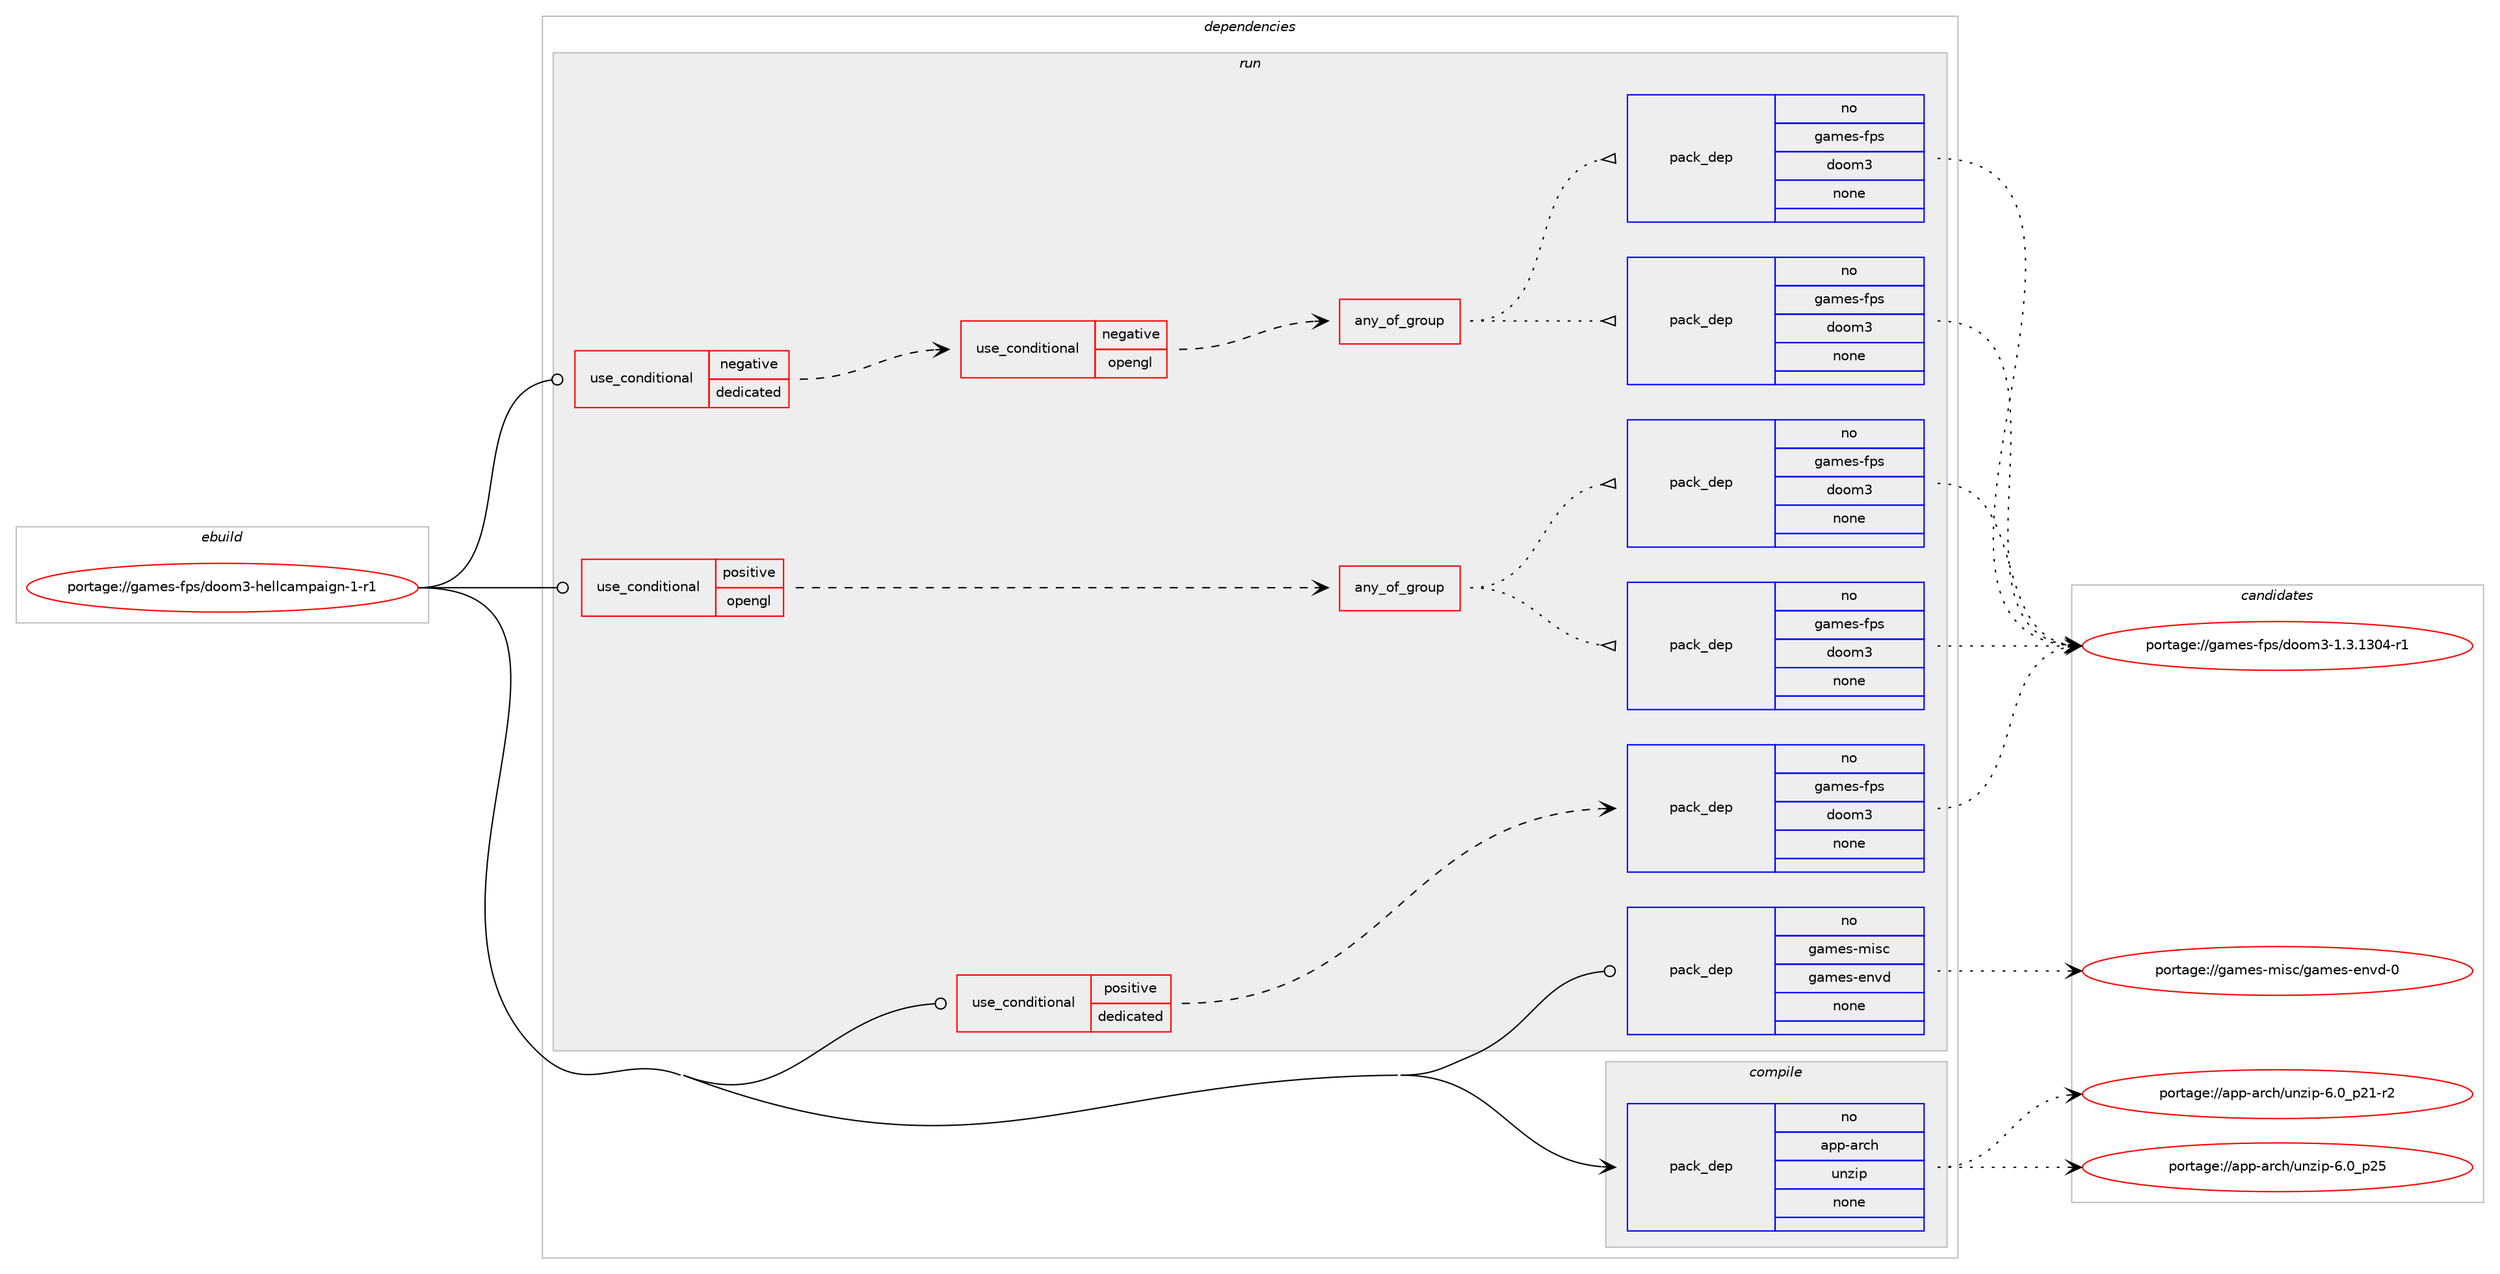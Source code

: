 digraph prolog {

# *************
# Graph options
# *************

newrank=true;
concentrate=true;
compound=true;
graph [rankdir=LR,fontname=Helvetica,fontsize=10,ranksep=1.5];#, ranksep=2.5, nodesep=0.2];
edge  [arrowhead=vee];
node  [fontname=Helvetica,fontsize=10];

# **********
# The ebuild
# **********

subgraph cluster_leftcol {
color=gray;
rank=same;
label=<<i>ebuild</i>>;
id [label="portage://games-fps/doom3-hellcampaign-1-r1", color=red, width=4, href="../games-fps/doom3-hellcampaign-1-r1.svg"];
}

# ****************
# The dependencies
# ****************

subgraph cluster_midcol {
color=gray;
label=<<i>dependencies</i>>;
subgraph cluster_compile {
fillcolor="#eeeeee";
style=filled;
label=<<i>compile</i>>;
subgraph pack195672 {
dependency272681 [label=<<TABLE BORDER="0" CELLBORDER="1" CELLSPACING="0" CELLPADDING="4" WIDTH="220"><TR><TD ROWSPAN="6" CELLPADDING="30">pack_dep</TD></TR><TR><TD WIDTH="110">no</TD></TR><TR><TD>app-arch</TD></TR><TR><TD>unzip</TD></TR><TR><TD>none</TD></TR><TR><TD></TD></TR></TABLE>>, shape=none, color=blue];
}
id:e -> dependency272681:w [weight=20,style="solid",arrowhead="vee"];
}
subgraph cluster_compileandrun {
fillcolor="#eeeeee";
style=filled;
label=<<i>compile and run</i>>;
}
subgraph cluster_run {
fillcolor="#eeeeee";
style=filled;
label=<<i>run</i>>;
subgraph cond73156 {
dependency272682 [label=<<TABLE BORDER="0" CELLBORDER="1" CELLSPACING="0" CELLPADDING="4"><TR><TD ROWSPAN="3" CELLPADDING="10">use_conditional</TD></TR><TR><TD>negative</TD></TR><TR><TD>dedicated</TD></TR></TABLE>>, shape=none, color=red];
subgraph cond73157 {
dependency272683 [label=<<TABLE BORDER="0" CELLBORDER="1" CELLSPACING="0" CELLPADDING="4"><TR><TD ROWSPAN="3" CELLPADDING="10">use_conditional</TD></TR><TR><TD>negative</TD></TR><TR><TD>opengl</TD></TR></TABLE>>, shape=none, color=red];
subgraph any3779 {
dependency272684 [label=<<TABLE BORDER="0" CELLBORDER="1" CELLSPACING="0" CELLPADDING="4"><TR><TD CELLPADDING="10">any_of_group</TD></TR></TABLE>>, shape=none, color=red];subgraph pack195673 {
dependency272685 [label=<<TABLE BORDER="0" CELLBORDER="1" CELLSPACING="0" CELLPADDING="4" WIDTH="220"><TR><TD ROWSPAN="6" CELLPADDING="30">pack_dep</TD></TR><TR><TD WIDTH="110">no</TD></TR><TR><TD>games-fps</TD></TR><TR><TD>doom3</TD></TR><TR><TD>none</TD></TR><TR><TD></TD></TR></TABLE>>, shape=none, color=blue];
}
dependency272684:e -> dependency272685:w [weight=20,style="dotted",arrowhead="oinv"];
subgraph pack195674 {
dependency272686 [label=<<TABLE BORDER="0" CELLBORDER="1" CELLSPACING="0" CELLPADDING="4" WIDTH="220"><TR><TD ROWSPAN="6" CELLPADDING="30">pack_dep</TD></TR><TR><TD WIDTH="110">no</TD></TR><TR><TD>games-fps</TD></TR><TR><TD>doom3</TD></TR><TR><TD>none</TD></TR><TR><TD></TD></TR></TABLE>>, shape=none, color=blue];
}
dependency272684:e -> dependency272686:w [weight=20,style="dotted",arrowhead="oinv"];
}
dependency272683:e -> dependency272684:w [weight=20,style="dashed",arrowhead="vee"];
}
dependency272682:e -> dependency272683:w [weight=20,style="dashed",arrowhead="vee"];
}
id:e -> dependency272682:w [weight=20,style="solid",arrowhead="odot"];
subgraph cond73158 {
dependency272687 [label=<<TABLE BORDER="0" CELLBORDER="1" CELLSPACING="0" CELLPADDING="4"><TR><TD ROWSPAN="3" CELLPADDING="10">use_conditional</TD></TR><TR><TD>positive</TD></TR><TR><TD>dedicated</TD></TR></TABLE>>, shape=none, color=red];
subgraph pack195675 {
dependency272688 [label=<<TABLE BORDER="0" CELLBORDER="1" CELLSPACING="0" CELLPADDING="4" WIDTH="220"><TR><TD ROWSPAN="6" CELLPADDING="30">pack_dep</TD></TR><TR><TD WIDTH="110">no</TD></TR><TR><TD>games-fps</TD></TR><TR><TD>doom3</TD></TR><TR><TD>none</TD></TR><TR><TD></TD></TR></TABLE>>, shape=none, color=blue];
}
dependency272687:e -> dependency272688:w [weight=20,style="dashed",arrowhead="vee"];
}
id:e -> dependency272687:w [weight=20,style="solid",arrowhead="odot"];
subgraph cond73159 {
dependency272689 [label=<<TABLE BORDER="0" CELLBORDER="1" CELLSPACING="0" CELLPADDING="4"><TR><TD ROWSPAN="3" CELLPADDING="10">use_conditional</TD></TR><TR><TD>positive</TD></TR><TR><TD>opengl</TD></TR></TABLE>>, shape=none, color=red];
subgraph any3780 {
dependency272690 [label=<<TABLE BORDER="0" CELLBORDER="1" CELLSPACING="0" CELLPADDING="4"><TR><TD CELLPADDING="10">any_of_group</TD></TR></TABLE>>, shape=none, color=red];subgraph pack195676 {
dependency272691 [label=<<TABLE BORDER="0" CELLBORDER="1" CELLSPACING="0" CELLPADDING="4" WIDTH="220"><TR><TD ROWSPAN="6" CELLPADDING="30">pack_dep</TD></TR><TR><TD WIDTH="110">no</TD></TR><TR><TD>games-fps</TD></TR><TR><TD>doom3</TD></TR><TR><TD>none</TD></TR><TR><TD></TD></TR></TABLE>>, shape=none, color=blue];
}
dependency272690:e -> dependency272691:w [weight=20,style="dotted",arrowhead="oinv"];
subgraph pack195677 {
dependency272692 [label=<<TABLE BORDER="0" CELLBORDER="1" CELLSPACING="0" CELLPADDING="4" WIDTH="220"><TR><TD ROWSPAN="6" CELLPADDING="30">pack_dep</TD></TR><TR><TD WIDTH="110">no</TD></TR><TR><TD>games-fps</TD></TR><TR><TD>doom3</TD></TR><TR><TD>none</TD></TR><TR><TD></TD></TR></TABLE>>, shape=none, color=blue];
}
dependency272690:e -> dependency272692:w [weight=20,style="dotted",arrowhead="oinv"];
}
dependency272689:e -> dependency272690:w [weight=20,style="dashed",arrowhead="vee"];
}
id:e -> dependency272689:w [weight=20,style="solid",arrowhead="odot"];
subgraph pack195678 {
dependency272693 [label=<<TABLE BORDER="0" CELLBORDER="1" CELLSPACING="0" CELLPADDING="4" WIDTH="220"><TR><TD ROWSPAN="6" CELLPADDING="30">pack_dep</TD></TR><TR><TD WIDTH="110">no</TD></TR><TR><TD>games-misc</TD></TR><TR><TD>games-envd</TD></TR><TR><TD>none</TD></TR><TR><TD></TD></TR></TABLE>>, shape=none, color=blue];
}
id:e -> dependency272693:w [weight=20,style="solid",arrowhead="odot"];
}
}

# **************
# The candidates
# **************

subgraph cluster_choices {
rank=same;
color=gray;
label=<<i>candidates</i>>;

subgraph choice195672 {
color=black;
nodesep=1;
choiceportage9711211245971149910447117110122105112455446489511250494511450 [label="portage://app-arch/unzip-6.0_p21-r2", color=red, width=4,href="../app-arch/unzip-6.0_p21-r2.svg"];
choiceportage971121124597114991044711711012210511245544648951125053 [label="portage://app-arch/unzip-6.0_p25", color=red, width=4,href="../app-arch/unzip-6.0_p25.svg"];
dependency272681:e -> choiceportage9711211245971149910447117110122105112455446489511250494511450:w [style=dotted,weight="100"];
dependency272681:e -> choiceportage971121124597114991044711711012210511245544648951125053:w [style=dotted,weight="100"];
}
subgraph choice195673 {
color=black;
nodesep=1;
choiceportage103971091011154510211211547100111111109514549465146495148524511449 [label="portage://games-fps/doom3-1.3.1304-r1", color=red, width=4,href="../games-fps/doom3-1.3.1304-r1.svg"];
dependency272685:e -> choiceportage103971091011154510211211547100111111109514549465146495148524511449:w [style=dotted,weight="100"];
}
subgraph choice195674 {
color=black;
nodesep=1;
choiceportage103971091011154510211211547100111111109514549465146495148524511449 [label="portage://games-fps/doom3-1.3.1304-r1", color=red, width=4,href="../games-fps/doom3-1.3.1304-r1.svg"];
dependency272686:e -> choiceportage103971091011154510211211547100111111109514549465146495148524511449:w [style=dotted,weight="100"];
}
subgraph choice195675 {
color=black;
nodesep=1;
choiceportage103971091011154510211211547100111111109514549465146495148524511449 [label="portage://games-fps/doom3-1.3.1304-r1", color=red, width=4,href="../games-fps/doom3-1.3.1304-r1.svg"];
dependency272688:e -> choiceportage103971091011154510211211547100111111109514549465146495148524511449:w [style=dotted,weight="100"];
}
subgraph choice195676 {
color=black;
nodesep=1;
choiceportage103971091011154510211211547100111111109514549465146495148524511449 [label="portage://games-fps/doom3-1.3.1304-r1", color=red, width=4,href="../games-fps/doom3-1.3.1304-r1.svg"];
dependency272691:e -> choiceportage103971091011154510211211547100111111109514549465146495148524511449:w [style=dotted,weight="100"];
}
subgraph choice195677 {
color=black;
nodesep=1;
choiceportage103971091011154510211211547100111111109514549465146495148524511449 [label="portage://games-fps/doom3-1.3.1304-r1", color=red, width=4,href="../games-fps/doom3-1.3.1304-r1.svg"];
dependency272692:e -> choiceportage103971091011154510211211547100111111109514549465146495148524511449:w [style=dotted,weight="100"];
}
subgraph choice195678 {
color=black;
nodesep=1;
choiceportage1039710910111545109105115994710397109101115451011101181004548 [label="portage://games-misc/games-envd-0", color=red, width=4,href="../games-misc/games-envd-0.svg"];
dependency272693:e -> choiceportage1039710910111545109105115994710397109101115451011101181004548:w [style=dotted,weight="100"];
}
}

}
